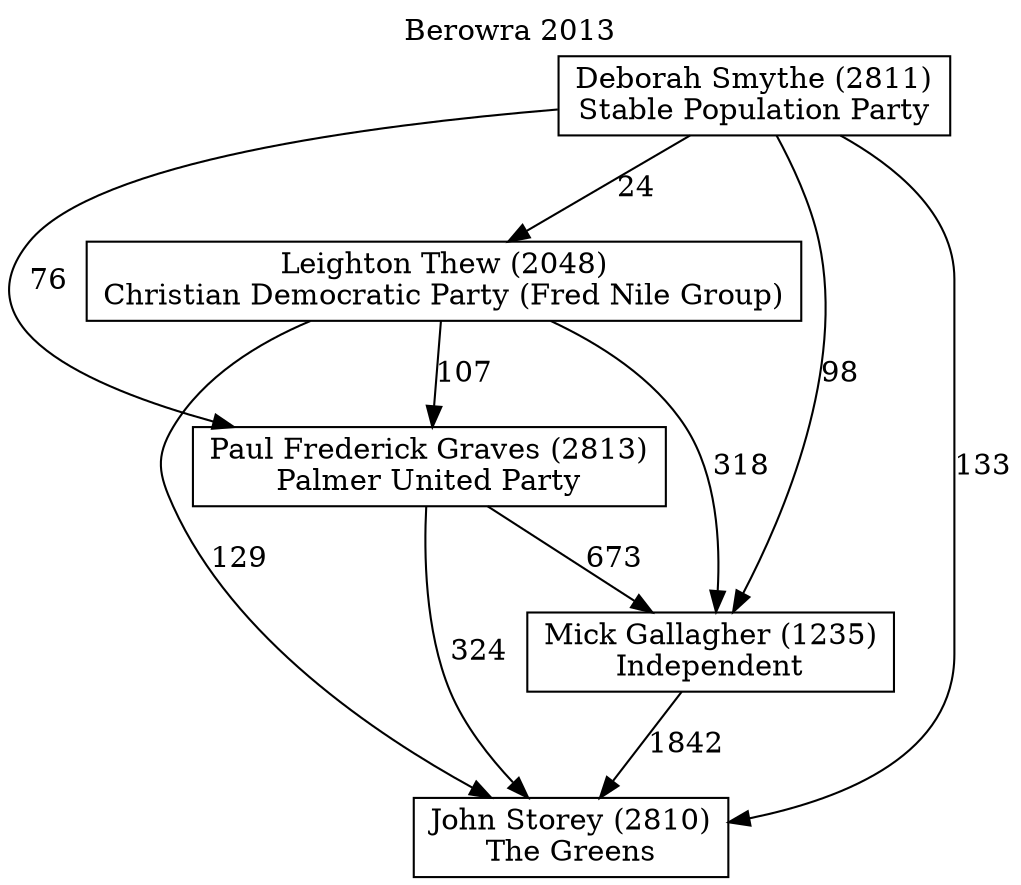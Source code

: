 // House preference flow
digraph "John Storey (2810)_Berowra_2013" {
	graph [label="Berowra 2013" labelloc=t mclimit=10]
	node [shape=box]
	"John Storey (2810)" [label="John Storey (2810)
The Greens"]
	"Mick Gallagher (1235)" [label="Mick Gallagher (1235)
Independent"]
	"Paul Frederick Graves (2813)" [label="Paul Frederick Graves (2813)
Palmer United Party"]
	"Leighton Thew (2048)" [label="Leighton Thew (2048)
Christian Democratic Party (Fred Nile Group)"]
	"Deborah Smythe (2811)" [label="Deborah Smythe (2811)
Stable Population Party"]
	"John Storey (2810)" [label="John Storey (2810)
The Greens"]
	"Paul Frederick Graves (2813)" [label="Paul Frederick Graves (2813)
Palmer United Party"]
	"Leighton Thew (2048)" [label="Leighton Thew (2048)
Christian Democratic Party (Fred Nile Group)"]
	"Deborah Smythe (2811)" [label="Deborah Smythe (2811)
Stable Population Party"]
	"John Storey (2810)" [label="John Storey (2810)
The Greens"]
	"Leighton Thew (2048)" [label="Leighton Thew (2048)
Christian Democratic Party (Fred Nile Group)"]
	"Deborah Smythe (2811)" [label="Deborah Smythe (2811)
Stable Population Party"]
	"John Storey (2810)" [label="John Storey (2810)
The Greens"]
	"Deborah Smythe (2811)" [label="Deborah Smythe (2811)
Stable Population Party"]
	"Deborah Smythe (2811)" [label="Deborah Smythe (2811)
Stable Population Party"]
	"Leighton Thew (2048)" [label="Leighton Thew (2048)
Christian Democratic Party (Fred Nile Group)"]
	"Deborah Smythe (2811)" [label="Deborah Smythe (2811)
Stable Population Party"]
	"Deborah Smythe (2811)" [label="Deborah Smythe (2811)
Stable Population Party"]
	"Paul Frederick Graves (2813)" [label="Paul Frederick Graves (2813)
Palmer United Party"]
	"Leighton Thew (2048)" [label="Leighton Thew (2048)
Christian Democratic Party (Fred Nile Group)"]
	"Deborah Smythe (2811)" [label="Deborah Smythe (2811)
Stable Population Party"]
	"Paul Frederick Graves (2813)" [label="Paul Frederick Graves (2813)
Palmer United Party"]
	"Deborah Smythe (2811)" [label="Deborah Smythe (2811)
Stable Population Party"]
	"Deborah Smythe (2811)" [label="Deborah Smythe (2811)
Stable Population Party"]
	"Leighton Thew (2048)" [label="Leighton Thew (2048)
Christian Democratic Party (Fred Nile Group)"]
	"Deborah Smythe (2811)" [label="Deborah Smythe (2811)
Stable Population Party"]
	"Deborah Smythe (2811)" [label="Deborah Smythe (2811)
Stable Population Party"]
	"Mick Gallagher (1235)" [label="Mick Gallagher (1235)
Independent"]
	"Paul Frederick Graves (2813)" [label="Paul Frederick Graves (2813)
Palmer United Party"]
	"Leighton Thew (2048)" [label="Leighton Thew (2048)
Christian Democratic Party (Fred Nile Group)"]
	"Deborah Smythe (2811)" [label="Deborah Smythe (2811)
Stable Population Party"]
	"Mick Gallagher (1235)" [label="Mick Gallagher (1235)
Independent"]
	"Leighton Thew (2048)" [label="Leighton Thew (2048)
Christian Democratic Party (Fred Nile Group)"]
	"Deborah Smythe (2811)" [label="Deborah Smythe (2811)
Stable Population Party"]
	"Mick Gallagher (1235)" [label="Mick Gallagher (1235)
Independent"]
	"Deborah Smythe (2811)" [label="Deborah Smythe (2811)
Stable Population Party"]
	"Deborah Smythe (2811)" [label="Deborah Smythe (2811)
Stable Population Party"]
	"Leighton Thew (2048)" [label="Leighton Thew (2048)
Christian Democratic Party (Fred Nile Group)"]
	"Deborah Smythe (2811)" [label="Deborah Smythe (2811)
Stable Population Party"]
	"Deborah Smythe (2811)" [label="Deborah Smythe (2811)
Stable Population Party"]
	"Paul Frederick Graves (2813)" [label="Paul Frederick Graves (2813)
Palmer United Party"]
	"Leighton Thew (2048)" [label="Leighton Thew (2048)
Christian Democratic Party (Fred Nile Group)"]
	"Deborah Smythe (2811)" [label="Deborah Smythe (2811)
Stable Population Party"]
	"Paul Frederick Graves (2813)" [label="Paul Frederick Graves (2813)
Palmer United Party"]
	"Deborah Smythe (2811)" [label="Deborah Smythe (2811)
Stable Population Party"]
	"Deborah Smythe (2811)" [label="Deborah Smythe (2811)
Stable Population Party"]
	"Leighton Thew (2048)" [label="Leighton Thew (2048)
Christian Democratic Party (Fred Nile Group)"]
	"Deborah Smythe (2811)" [label="Deborah Smythe (2811)
Stable Population Party"]
	"Deborah Smythe (2811)" [label="Deborah Smythe (2811)
Stable Population Party"]
	"Mick Gallagher (1235)" -> "John Storey (2810)" [label=1842]
	"Paul Frederick Graves (2813)" -> "Mick Gallagher (1235)" [label=673]
	"Leighton Thew (2048)" -> "Paul Frederick Graves (2813)" [label=107]
	"Deborah Smythe (2811)" -> "Leighton Thew (2048)" [label=24]
	"Paul Frederick Graves (2813)" -> "John Storey (2810)" [label=324]
	"Leighton Thew (2048)" -> "John Storey (2810)" [label=129]
	"Deborah Smythe (2811)" -> "John Storey (2810)" [label=133]
	"Deborah Smythe (2811)" -> "Paul Frederick Graves (2813)" [label=76]
	"Leighton Thew (2048)" -> "Mick Gallagher (1235)" [label=318]
	"Deborah Smythe (2811)" -> "Mick Gallagher (1235)" [label=98]
}
